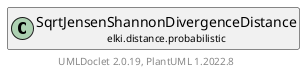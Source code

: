 @startuml
    remove .*\.(Instance|Par|Parameterizer|Factory)$
    set namespaceSeparator none
    hide empty fields
    hide empty methods

    class "<size:14>SqrtJensenShannonDivergenceDistance.Par\n<size:10>elki.distance.probabilistic" as elki.distance.probabilistic.SqrtJensenShannonDivergenceDistance.Par [[SqrtJensenShannonDivergenceDistance.Par.html]] {
        +make(): SqrtJensenShannonDivergenceDistance
    }

    interface "<size:14>Parameterizer\n<size:10>elki.utilities.optionhandling" as elki.utilities.optionhandling.Parameterizer [[../../utilities/optionhandling/Parameterizer.html]] {
        {abstract} +make(): Object
    }
    class "<size:14>SqrtJensenShannonDivergenceDistance\n<size:10>elki.distance.probabilistic" as elki.distance.probabilistic.SqrtJensenShannonDivergenceDistance [[SqrtJensenShannonDivergenceDistance.html]]

    elki.utilities.optionhandling.Parameterizer <|.. elki.distance.probabilistic.SqrtJensenShannonDivergenceDistance.Par
    elki.distance.probabilistic.SqrtJensenShannonDivergenceDistance +-- elki.distance.probabilistic.SqrtJensenShannonDivergenceDistance.Par

    center footer UMLDoclet 2.0.19, PlantUML 1.2022.8
@enduml
